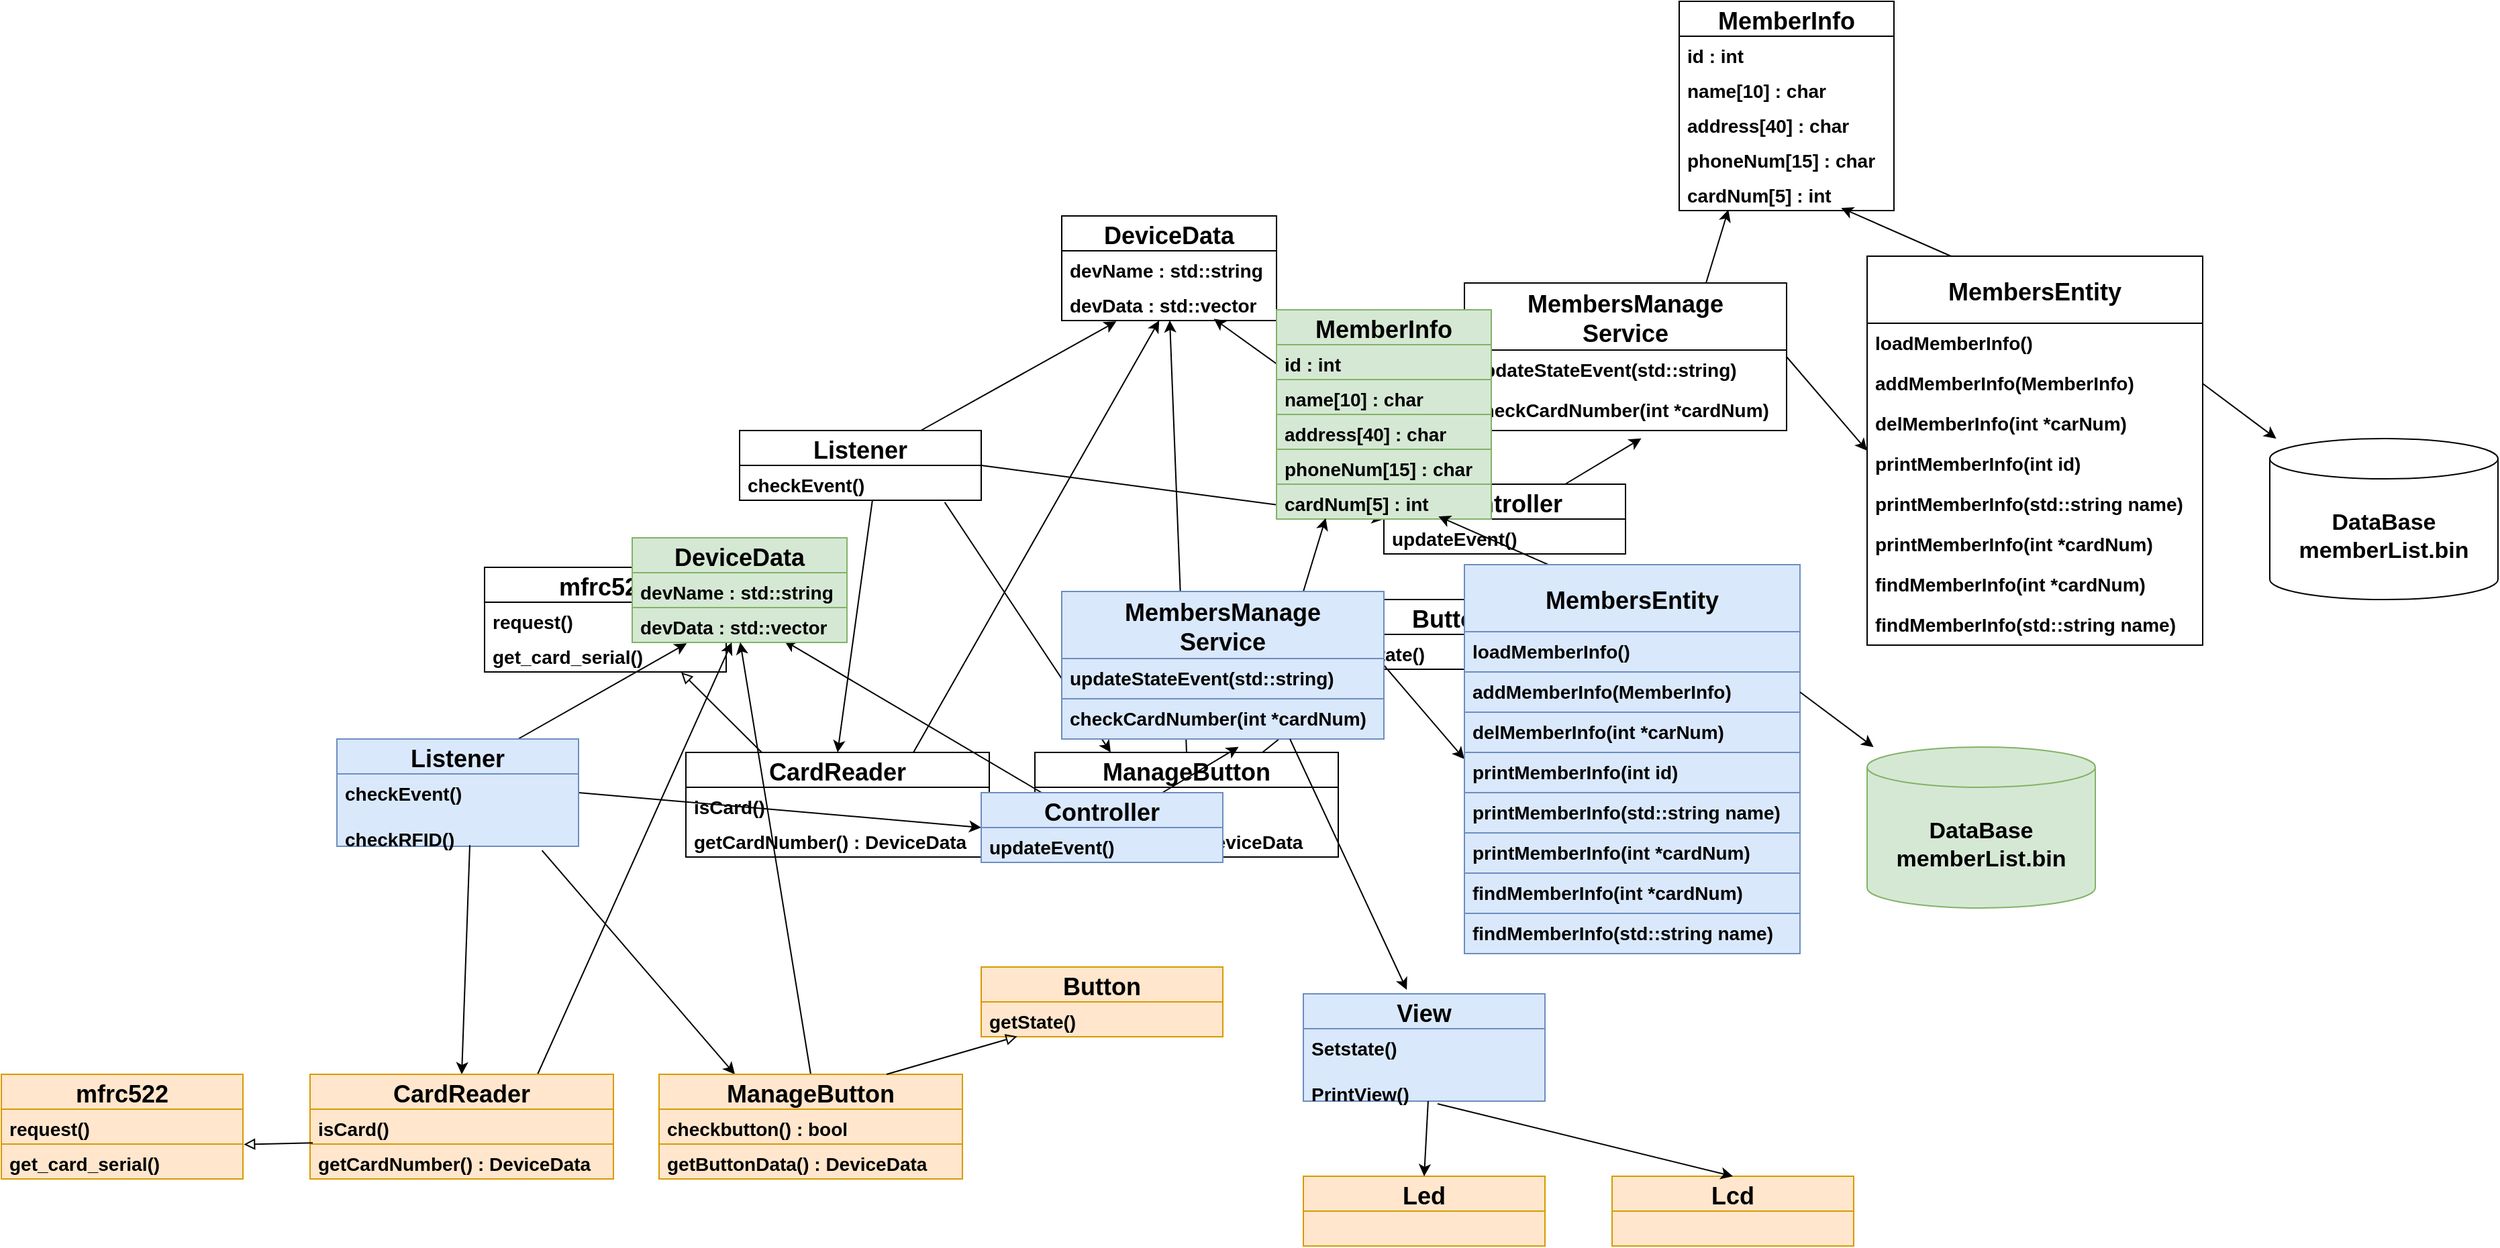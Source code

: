 <mxfile>
    <diagram id="wQLfv-MlCDjhoJDFGAyr" name="페이지-1">
        <mxGraphModel dx="3320" dy="795" grid="1" gridSize="10" guides="1" tooltips="1" connect="1" arrows="1" fold="1" page="1" pageScale="1" pageWidth="827" pageHeight="1169" math="0" shadow="0">
            <root>
                <mxCell id="0"/>
                <mxCell id="1" parent="0"/>
                <mxCell id="85" style="edgeStyle=none;html=1;exitX=1;exitY=0.5;exitDx=0;exitDy=0;entryX=0;entryY=0.5;entryDx=0;entryDy=0;" parent="1" source="87" target="94" edge="1">
                    <mxGeometry relative="1" as="geometry"/>
                </mxCell>
                <mxCell id="86" style="edgeStyle=none;html=1;exitX=0.75;exitY=0;exitDx=0;exitDy=0;entryX=0.254;entryY=1.026;entryDx=0;entryDy=0;entryPerimeter=0;" parent="1" source="87" target="98" edge="1">
                    <mxGeometry relative="1" as="geometry"/>
                </mxCell>
                <mxCell id="87" value="Listener" style="swimlane;fontStyle=1;childLayout=stackLayout;horizontal=1;startSize=26;fillColor=none;horizontalStack=0;resizeParent=1;resizeParentMax=0;resizeLast=0;collapsible=1;marginBottom=0;fontSize=18;" parent="1" vertex="1">
                    <mxGeometry x="40" y="460" width="180" height="52" as="geometry"/>
                </mxCell>
                <mxCell id="88" value="checkEvent()" style="text;strokeColor=none;fillColor=none;align=left;verticalAlign=top;spacingLeft=4;spacingRight=4;overflow=hidden;rotatable=0;points=[[0,0.5],[1,0.5]];portConstraint=eastwest;fontSize=14;fontStyle=1" parent="87" vertex="1">
                    <mxGeometry y="26" width="180" height="26" as="geometry"/>
                </mxCell>
                <mxCell id="89" value="mfrc522" style="swimlane;fontStyle=1;childLayout=stackLayout;horizontal=1;startSize=26;fillColor=none;horizontalStack=0;resizeParent=1;resizeParentMax=0;resizeLast=0;collapsible=1;marginBottom=0;fontSize=18;" parent="1" vertex="1">
                    <mxGeometry x="-150" y="562" width="180" height="78" as="geometry"/>
                </mxCell>
                <mxCell id="90" value="request()" style="text;strokeColor=none;fillColor=none;align=left;verticalAlign=top;spacingLeft=4;spacingRight=4;overflow=hidden;rotatable=0;points=[[0,0.5],[1,0.5]];portConstraint=eastwest;fontSize=14;fontStyle=1" parent="89" vertex="1">
                    <mxGeometry y="26" width="180" height="26" as="geometry"/>
                </mxCell>
                <mxCell id="91" value="get_card_serial()" style="text;strokeColor=none;fillColor=none;align=left;verticalAlign=top;spacingLeft=4;spacingRight=4;overflow=hidden;rotatable=0;points=[[0,0.5],[1,0.5]];portConstraint=eastwest;fontSize=14;fontStyle=1" parent="89" vertex="1">
                    <mxGeometry y="52" width="180" height="26" as="geometry"/>
                </mxCell>
                <mxCell id="92" style="edgeStyle=none;html=1;exitX=0.25;exitY=0;exitDx=0;exitDy=0;entryX=0.708;entryY=0.949;entryDx=0;entryDy=0;entryPerimeter=0;" parent="1" source="94" target="98" edge="1">
                    <mxGeometry relative="1" as="geometry"/>
                </mxCell>
                <mxCell id="93" style="edgeStyle=none;html=1;exitX=0.75;exitY=0;exitDx=0;exitDy=0;entryX=0.549;entryY=1.196;entryDx=0;entryDy=0;entryPerimeter=0;fontSize=17;startArrow=none;startFill=0;endArrow=classic;endFill=1;" parent="1" source="94" target="116" edge="1">
                    <mxGeometry relative="1" as="geometry"/>
                </mxCell>
                <mxCell id="94" value="Controller" style="swimlane;fontStyle=1;childLayout=stackLayout;horizontal=1;startSize=26;fillColor=none;horizontalStack=0;resizeParent=1;resizeParentMax=0;resizeLast=0;collapsible=1;marginBottom=0;fontSize=18;" parent="1" vertex="1">
                    <mxGeometry x="520" y="500" width="180" height="52" as="geometry"/>
                </mxCell>
                <mxCell id="95" value="updateEvent()" style="text;strokeColor=none;fillColor=none;align=left;verticalAlign=top;spacingLeft=4;spacingRight=4;overflow=hidden;rotatable=0;points=[[0,0.5],[1,0.5]];portConstraint=eastwest;fontSize=14;fontStyle=1" parent="94" vertex="1">
                    <mxGeometry y="26" width="180" height="26" as="geometry"/>
                </mxCell>
                <mxCell id="96" value="DeviceData" style="swimlane;fontStyle=1;childLayout=stackLayout;horizontal=1;startSize=26;fillColor=none;horizontalStack=0;resizeParent=1;resizeParentMax=0;resizeLast=0;collapsible=1;marginBottom=0;fontSize=18;" parent="1" vertex="1">
                    <mxGeometry x="280" y="300" width="160" height="78" as="geometry"/>
                </mxCell>
                <mxCell id="97" value="devName : std::string" style="text;strokeColor=none;fillColor=none;align=left;verticalAlign=top;spacingLeft=4;spacingRight=4;overflow=hidden;rotatable=0;points=[[0,0.5],[1,0.5]];portConstraint=eastwest;fontSize=14;fontStyle=1" parent="96" vertex="1">
                    <mxGeometry y="26" width="160" height="26" as="geometry"/>
                </mxCell>
                <mxCell id="98" value="devData : std::vector" style="text;strokeColor=none;fillColor=none;align=left;verticalAlign=top;spacingLeft=4;spacingRight=4;overflow=hidden;rotatable=0;points=[[0,0.5],[1,0.5]];portConstraint=eastwest;fontSize=14;fontStyle=1" parent="96" vertex="1">
                    <mxGeometry y="52" width="160" height="26" as="geometry"/>
                </mxCell>
                <mxCell id="99" style="edgeStyle=none;html=1;exitX=0.25;exitY=0;exitDx=0;exitDy=0;endArrow=block;endFill=0;entryX=0.814;entryY=1.011;entryDx=0;entryDy=0;entryPerimeter=0;" parent="1" source="102" target="91" edge="1">
                    <mxGeometry relative="1" as="geometry"/>
                </mxCell>
                <mxCell id="100" style="edgeStyle=none;html=1;exitX=0.5;exitY=0;exitDx=0;exitDy=0;endArrow=none;endFill=0;startArrow=classic;startFill=1;entryX=0.55;entryY=0.984;entryDx=0;entryDy=0;entryPerimeter=0;" parent="1" source="102" target="88" edge="1">
                    <mxGeometry relative="1" as="geometry">
                        <mxPoint x="324" y="550" as="targetPoint"/>
                    </mxGeometry>
                </mxCell>
                <mxCell id="101" style="edgeStyle=none;html=1;exitX=0.75;exitY=0;exitDx=0;exitDy=0;startArrow=none;startFill=0;endArrow=classic;endFill=1;" parent="1" source="102" target="98" edge="1">
                    <mxGeometry relative="1" as="geometry"/>
                </mxCell>
                <mxCell id="102" value="CardReader" style="swimlane;fontStyle=1;childLayout=stackLayout;horizontal=1;startSize=26;fillColor=none;horizontalStack=0;resizeParent=1;resizeParentMax=0;resizeLast=0;collapsible=1;marginBottom=0;fontSize=18;" parent="1" vertex="1">
                    <mxGeometry y="700" width="226" height="78" as="geometry"/>
                </mxCell>
                <mxCell id="103" value="isCard()" style="text;strokeColor=none;fillColor=none;align=left;verticalAlign=top;spacingLeft=4;spacingRight=4;overflow=hidden;rotatable=0;points=[[0,0.5],[1,0.5]];portConstraint=eastwest;fontSize=14;fontStyle=1" parent="102" vertex="1">
                    <mxGeometry y="26" width="226" height="26" as="geometry"/>
                </mxCell>
                <mxCell id="104" value="getCardNumber() : DeviceData" style="text;strokeColor=none;fillColor=none;align=left;verticalAlign=top;spacingLeft=4;spacingRight=4;overflow=hidden;rotatable=0;points=[[0,0.5],[1,0.5]];portConstraint=eastwest;fontSize=14;fontStyle=1" parent="102" vertex="1">
                    <mxGeometry y="52" width="226" height="26" as="geometry"/>
                </mxCell>
                <mxCell id="105" value="DataBase&lt;br&gt;memberList.bin" style="shape=cylinder3;whiteSpace=wrap;html=1;boundedLbl=1;backgroundOutline=1;size=15;fontSize=17;fontStyle=1" parent="1" vertex="1">
                    <mxGeometry x="1180" y="466" width="170" height="120" as="geometry"/>
                </mxCell>
                <mxCell id="106" value="MemberInfo" style="swimlane;fontStyle=1;childLayout=stackLayout;horizontal=1;startSize=26;fillColor=none;horizontalStack=0;resizeParent=1;resizeParentMax=0;resizeLast=0;collapsible=1;marginBottom=0;fontSize=18;" parent="1" vertex="1">
                    <mxGeometry x="740" y="140" width="160" height="156" as="geometry"/>
                </mxCell>
                <mxCell id="107" value="id : int" style="text;strokeColor=none;fillColor=none;align=left;verticalAlign=top;spacingLeft=4;spacingRight=4;overflow=hidden;rotatable=0;points=[[0,0.5],[1,0.5]];portConstraint=eastwest;fontSize=14;fontStyle=1" parent="106" vertex="1">
                    <mxGeometry y="26" width="160" height="26" as="geometry"/>
                </mxCell>
                <mxCell id="108" value="name[10] : char" style="text;strokeColor=none;fillColor=none;align=left;verticalAlign=top;spacingLeft=4;spacingRight=4;overflow=hidden;rotatable=0;points=[[0,0.5],[1,0.5]];portConstraint=eastwest;fontSize=14;fontStyle=1" parent="106" vertex="1">
                    <mxGeometry y="52" width="160" height="26" as="geometry"/>
                </mxCell>
                <mxCell id="109" value="address[40] : char" style="text;strokeColor=none;fillColor=none;align=left;verticalAlign=top;spacingLeft=4;spacingRight=4;overflow=hidden;rotatable=0;points=[[0,0.5],[1,0.5]];portConstraint=eastwest;fontSize=14;fontStyle=1" parent="106" vertex="1">
                    <mxGeometry y="78" width="160" height="26" as="geometry"/>
                </mxCell>
                <mxCell id="110" value="phoneNum[15] : char" style="text;strokeColor=none;fillColor=none;align=left;verticalAlign=top;spacingLeft=4;spacingRight=4;overflow=hidden;rotatable=0;points=[[0,0.5],[1,0.5]];portConstraint=eastwest;fontSize=14;fontStyle=1" parent="106" vertex="1">
                    <mxGeometry y="104" width="160" height="26" as="geometry"/>
                </mxCell>
                <mxCell id="111" value="cardNum[5] : int" style="text;strokeColor=none;fillColor=none;align=left;verticalAlign=top;spacingLeft=4;spacingRight=4;overflow=hidden;rotatable=0;points=[[0,0.5],[1,0.5]];portConstraint=eastwest;fontSize=14;fontStyle=1" parent="106" vertex="1">
                    <mxGeometry y="130" width="160" height="26" as="geometry"/>
                </mxCell>
                <mxCell id="112" style="edgeStyle=none;html=1;exitX=0.75;exitY=0;exitDx=0;exitDy=0;entryX=0.229;entryY=0.974;entryDx=0;entryDy=0;entryPerimeter=0;fontSize=17;startArrow=none;startFill=0;endArrow=classic;endFill=1;" parent="1" source="114" target="111" edge="1">
                    <mxGeometry relative="1" as="geometry"/>
                </mxCell>
                <mxCell id="113" style="edgeStyle=none;html=1;exitX=1;exitY=0.5;exitDx=0;exitDy=0;entryX=0;entryY=0.5;entryDx=0;entryDy=0;fontSize=17;startArrow=none;startFill=0;endArrow=classic;endFill=1;" parent="1" source="114" target="118" edge="1">
                    <mxGeometry relative="1" as="geometry"/>
                </mxCell>
                <mxCell id="114" value="MembersManage&#10;Service" style="swimlane;fontStyle=1;childLayout=stackLayout;horizontal=1;startSize=50;fillColor=none;horizontalStack=0;resizeParent=1;resizeParentMax=0;resizeLast=0;collapsible=1;marginBottom=0;fontSize=18;" parent="1" vertex="1">
                    <mxGeometry x="580" y="350" width="240" height="110" as="geometry"/>
                </mxCell>
                <mxCell id="115" value="updateStateEvent(std::string)" style="text;strokeColor=none;fillColor=none;align=left;verticalAlign=top;spacingLeft=4;spacingRight=4;overflow=hidden;rotatable=0;points=[[0,0.5],[1,0.5]];portConstraint=eastwest;fontSize=14;fontStyle=1" parent="114" vertex="1">
                    <mxGeometry y="50" width="240" height="30" as="geometry"/>
                </mxCell>
                <mxCell id="116" value="checkCardNumber(int *cardNum)" style="text;strokeColor=none;fillColor=none;align=left;verticalAlign=top;spacingLeft=4;spacingRight=4;overflow=hidden;rotatable=0;points=[[0,0.5],[1,0.5]];portConstraint=eastwest;fontSize=14;fontStyle=1" parent="114" vertex="1">
                    <mxGeometry y="80" width="240" height="30" as="geometry"/>
                </mxCell>
                <mxCell id="117" style="edgeStyle=none;html=1;exitX=0.25;exitY=0;exitDx=0;exitDy=0;entryX=0.754;entryY=0.923;entryDx=0;entryDy=0;entryPerimeter=0;fontSize=17;startArrow=none;startFill=0;endArrow=classic;endFill=1;" parent="1" source="118" target="111" edge="1">
                    <mxGeometry relative="1" as="geometry"/>
                </mxCell>
                <mxCell id="118" value="MembersEntity" style="swimlane;fontStyle=1;childLayout=stackLayout;horizontal=1;startSize=50;fillColor=none;horizontalStack=0;resizeParent=1;resizeParentMax=0;resizeLast=0;collapsible=1;marginBottom=0;fontSize=18;" parent="1" vertex="1">
                    <mxGeometry x="880" y="330" width="250" height="290" as="geometry"/>
                </mxCell>
                <mxCell id="119" value="loadMemberInfo()" style="text;strokeColor=none;fillColor=none;align=left;verticalAlign=top;spacingLeft=4;spacingRight=4;overflow=hidden;rotatable=0;points=[[0,0.5],[1,0.5]];portConstraint=eastwest;fontSize=14;fontStyle=1" parent="118" vertex="1">
                    <mxGeometry y="50" width="250" height="30" as="geometry"/>
                </mxCell>
                <mxCell id="120" value="addMemberInfo(MemberInfo)" style="text;strokeColor=none;fillColor=none;align=left;verticalAlign=top;spacingLeft=4;spacingRight=4;overflow=hidden;rotatable=0;points=[[0,0.5],[1,0.5]];portConstraint=eastwest;fontSize=14;fontStyle=1" parent="118" vertex="1">
                    <mxGeometry y="80" width="250" height="30" as="geometry"/>
                </mxCell>
                <mxCell id="121" value="delMemberInfo(int *carNum)" style="text;strokeColor=none;fillColor=none;align=left;verticalAlign=top;spacingLeft=4;spacingRight=4;overflow=hidden;rotatable=0;points=[[0,0.5],[1,0.5]];portConstraint=eastwest;fontSize=14;fontStyle=1" parent="118" vertex="1">
                    <mxGeometry y="110" width="250" height="30" as="geometry"/>
                </mxCell>
                <mxCell id="122" value="printMemberInfo(int id)" style="text;strokeColor=none;fillColor=none;align=left;verticalAlign=top;spacingLeft=4;spacingRight=4;overflow=hidden;rotatable=0;points=[[0,0.5],[1,0.5]];portConstraint=eastwest;fontSize=14;fontStyle=1" parent="118" vertex="1">
                    <mxGeometry y="140" width="250" height="30" as="geometry"/>
                </mxCell>
                <mxCell id="123" value="printMemberInfo(std::string name)" style="text;strokeColor=none;fillColor=none;align=left;verticalAlign=top;spacingLeft=4;spacingRight=4;overflow=hidden;rotatable=0;points=[[0,0.5],[1,0.5]];portConstraint=eastwest;fontSize=14;fontStyle=1" parent="118" vertex="1">
                    <mxGeometry y="170" width="250" height="30" as="geometry"/>
                </mxCell>
                <mxCell id="124" value="printMemberInfo(int *cardNum)" style="text;strokeColor=none;fillColor=none;align=left;verticalAlign=top;spacingLeft=4;spacingRight=4;overflow=hidden;rotatable=0;points=[[0,0.5],[1,0.5]];portConstraint=eastwest;fontSize=14;fontStyle=1" parent="118" vertex="1">
                    <mxGeometry y="200" width="250" height="30" as="geometry"/>
                </mxCell>
                <mxCell id="125" value="findMemberInfo(int *cardNum)" style="text;strokeColor=none;fillColor=none;align=left;verticalAlign=top;spacingLeft=4;spacingRight=4;overflow=hidden;rotatable=0;points=[[0,0.5],[1,0.5]];portConstraint=eastwest;fontSize=14;fontStyle=1" parent="118" vertex="1">
                    <mxGeometry y="230" width="250" height="30" as="geometry"/>
                </mxCell>
                <mxCell id="126" value="findMemberInfo(std::string name)" style="text;strokeColor=none;fillColor=none;align=left;verticalAlign=top;spacingLeft=4;spacingRight=4;overflow=hidden;rotatable=0;points=[[0,0.5],[1,0.5]];portConstraint=eastwest;fontSize=14;fontStyle=1" parent="118" vertex="1">
                    <mxGeometry y="260" width="250" height="30" as="geometry"/>
                </mxCell>
                <mxCell id="127" style="edgeStyle=none;html=1;fontSize=17;startArrow=none;startFill=0;endArrow=classic;endFill=1;exitX=1;exitY=0.5;exitDx=0;exitDy=0;" parent="1" source="120" target="105" edge="1">
                    <mxGeometry relative="1" as="geometry">
                        <mxPoint x="950" y="470" as="sourcePoint"/>
                    </mxGeometry>
                </mxCell>
                <mxCell id="128" value="Button" style="swimlane;fontStyle=1;childLayout=stackLayout;horizontal=1;startSize=26;fillColor=none;horizontalStack=0;resizeParent=1;resizeParentMax=0;resizeLast=0;collapsible=1;marginBottom=0;fontSize=18;" parent="1" vertex="1">
                    <mxGeometry x="480" y="586" width="180" height="52" as="geometry"/>
                </mxCell>
                <mxCell id="129" value="getState()" style="text;strokeColor=none;fillColor=none;align=left;verticalAlign=top;spacingLeft=4;spacingRight=4;overflow=hidden;rotatable=0;points=[[0,0.5],[1,0.5]];portConstraint=eastwest;fontSize=14;fontStyle=1" parent="128" vertex="1">
                    <mxGeometry y="26" width="180" height="26" as="geometry"/>
                </mxCell>
                <mxCell id="130" style="edgeStyle=none;html=1;exitX=0.849;exitY=1.057;exitDx=0;exitDy=0;entryX=0.25;entryY=0;entryDx=0;entryDy=0;exitPerimeter=0;" parent="1" source="88" target="132" edge="1">
                    <mxGeometry relative="1" as="geometry"/>
                </mxCell>
                <mxCell id="131" style="edgeStyle=none;html=1;exitX=0.5;exitY=0;exitDx=0;exitDy=0;entryX=0.503;entryY=0.996;entryDx=0;entryDy=0;entryPerimeter=0;" parent="1" source="132" target="98" edge="1">
                    <mxGeometry relative="1" as="geometry"/>
                </mxCell>
                <mxCell id="132" value="ManageButton" style="swimlane;fontStyle=1;childLayout=stackLayout;horizontal=1;startSize=26;fillColor=none;horizontalStack=0;resizeParent=1;resizeParentMax=0;resizeLast=0;collapsible=1;marginBottom=0;fontSize=18;" parent="1" vertex="1">
                    <mxGeometry x="260" y="700" width="226" height="78" as="geometry"/>
                </mxCell>
                <mxCell id="133" value="checkbutton() : bool" style="text;strokeColor=none;fillColor=none;align=left;verticalAlign=top;spacingLeft=4;spacingRight=4;overflow=hidden;rotatable=0;points=[[0,0.5],[1,0.5]];portConstraint=eastwest;fontSize=14;fontStyle=1" parent="132" vertex="1">
                    <mxGeometry y="26" width="226" height="26" as="geometry"/>
                </mxCell>
                <mxCell id="134" value="getButtonData() : DeviceData" style="text;strokeColor=none;fillColor=none;align=left;verticalAlign=top;spacingLeft=4;spacingRight=4;overflow=hidden;rotatable=0;points=[[0,0.5],[1,0.5]];portConstraint=eastwest;fontSize=14;fontStyle=1" parent="132" vertex="1">
                    <mxGeometry y="52" width="226" height="26" as="geometry"/>
                </mxCell>
                <mxCell id="135" style="edgeStyle=none;html=1;exitX=0.75;exitY=0;exitDx=0;exitDy=0;endArrow=block;endFill=0;entryX=0.149;entryY=0.989;entryDx=0;entryDy=0;entryPerimeter=0;" parent="1" source="132" target="129" edge="1">
                    <mxGeometry relative="1" as="geometry">
                        <mxPoint x="370.0" y="689.71" as="sourcePoint"/>
                        <mxPoint x="480" y="651" as="targetPoint"/>
                    </mxGeometry>
                </mxCell>
                <mxCell id="136" style="edgeStyle=none;html=1;exitX=1;exitY=0.5;exitDx=0;exitDy=0;entryX=0;entryY=0.5;entryDx=0;entryDy=0;" edge="1" parent="1" source="138" target="145">
                    <mxGeometry relative="1" as="geometry"/>
                </mxCell>
                <mxCell id="137" style="edgeStyle=none;html=1;exitX=0.75;exitY=0;exitDx=0;exitDy=0;entryX=0.254;entryY=1.026;entryDx=0;entryDy=0;entryPerimeter=0;" edge="1" parent="1" source="138" target="149">
                    <mxGeometry relative="1" as="geometry"/>
                </mxCell>
                <mxCell id="138" value="Listener" style="swimlane;fontStyle=1;childLayout=stackLayout;horizontal=1;startSize=26;fillColor=#dae8fc;horizontalStack=0;resizeParent=1;resizeParentMax=0;resizeLast=0;collapsible=1;marginBottom=0;fontSize=18;strokeColor=#6c8ebf;" vertex="1" parent="1">
                    <mxGeometry x="-260" y="690" width="180" height="80" as="geometry"/>
                </mxCell>
                <mxCell id="139" value="checkEvent()&#10;&#10;checkRFID()" style="text;strokeColor=#6c8ebf;fillColor=#dae8fc;align=left;verticalAlign=top;spacingLeft=4;spacingRight=4;overflow=hidden;rotatable=0;points=[[0,0.5],[1,0.5]];portConstraint=eastwest;fontSize=14;fontStyle=1" vertex="1" parent="138">
                    <mxGeometry y="26" width="180" height="54" as="geometry"/>
                </mxCell>
                <mxCell id="140" value="mfrc522" style="swimlane;fontStyle=1;childLayout=stackLayout;horizontal=1;startSize=26;fillColor=#ffe6cc;horizontalStack=0;resizeParent=1;resizeParentMax=0;resizeLast=0;collapsible=1;marginBottom=0;fontSize=18;strokeColor=#d79b00;" vertex="1" parent="1">
                    <mxGeometry x="-510" y="940" width="180" height="78" as="geometry"/>
                </mxCell>
                <mxCell id="141" value="request()" style="text;strokeColor=#d79b00;fillColor=#ffe6cc;align=left;verticalAlign=top;spacingLeft=4;spacingRight=4;overflow=hidden;rotatable=0;points=[[0,0.5],[1,0.5]];portConstraint=eastwest;fontSize=14;fontStyle=1" vertex="1" parent="140">
                    <mxGeometry y="26" width="180" height="26" as="geometry"/>
                </mxCell>
                <mxCell id="142" value="get_card_serial()" style="text;strokeColor=#d79b00;fillColor=#ffe6cc;align=left;verticalAlign=top;spacingLeft=4;spacingRight=4;overflow=hidden;rotatable=0;points=[[0,0.5],[1,0.5]];portConstraint=eastwest;fontSize=14;fontStyle=1" vertex="1" parent="140">
                    <mxGeometry y="52" width="180" height="26" as="geometry"/>
                </mxCell>
                <mxCell id="143" style="edgeStyle=none;html=1;exitX=0.25;exitY=0;exitDx=0;exitDy=0;entryX=0.708;entryY=0.949;entryDx=0;entryDy=0;entryPerimeter=0;" edge="1" parent="1" source="145" target="149">
                    <mxGeometry relative="1" as="geometry"/>
                </mxCell>
                <mxCell id="144" style="edgeStyle=none;html=1;exitX=0.75;exitY=0;exitDx=0;exitDy=0;entryX=0.549;entryY=1.196;entryDx=0;entryDy=0;entryPerimeter=0;fontSize=17;startArrow=none;startFill=0;endArrow=classic;endFill=1;" edge="1" parent="1" source="145" target="166">
                    <mxGeometry relative="1" as="geometry"/>
                </mxCell>
                <mxCell id="145" value="Controller" style="swimlane;fontStyle=1;childLayout=stackLayout;horizontal=1;startSize=26;fillColor=#dae8fc;horizontalStack=0;resizeParent=1;resizeParentMax=0;resizeLast=0;collapsible=1;marginBottom=0;fontSize=18;strokeColor=#6c8ebf;" vertex="1" parent="1">
                    <mxGeometry x="220" y="730" width="180" height="52" as="geometry"/>
                </mxCell>
                <mxCell id="146" value="updateEvent()" style="text;strokeColor=#6c8ebf;fillColor=#dae8fc;align=left;verticalAlign=top;spacingLeft=4;spacingRight=4;overflow=hidden;rotatable=0;points=[[0,0.5],[1,0.5]];portConstraint=eastwest;fontSize=14;fontStyle=1" vertex="1" parent="145">
                    <mxGeometry y="26" width="180" height="26" as="geometry"/>
                </mxCell>
                <mxCell id="147" value="DeviceData" style="swimlane;fontStyle=1;childLayout=stackLayout;horizontal=1;startSize=26;fillColor=#d5e8d4;horizontalStack=0;resizeParent=1;resizeParentMax=0;resizeLast=0;collapsible=1;marginBottom=0;fontSize=18;strokeColor=#82b366;" vertex="1" parent="1">
                    <mxGeometry x="-40" y="540" width="160" height="78" as="geometry"/>
                </mxCell>
                <mxCell id="148" value="devName : std::string" style="text;strokeColor=#82b366;fillColor=#d5e8d4;align=left;verticalAlign=top;spacingLeft=4;spacingRight=4;overflow=hidden;rotatable=0;points=[[0,0.5],[1,0.5]];portConstraint=eastwest;fontSize=14;fontStyle=1" vertex="1" parent="147">
                    <mxGeometry y="26" width="160" height="26" as="geometry"/>
                </mxCell>
                <mxCell id="149" value="devData : std::vector" style="text;strokeColor=#82b366;fillColor=#d5e8d4;align=left;verticalAlign=top;spacingLeft=4;spacingRight=4;overflow=hidden;rotatable=0;points=[[0,0.5],[1,0.5]];portConstraint=eastwest;fontSize=14;fontStyle=1" vertex="1" parent="147">
                    <mxGeometry y="52" width="160" height="26" as="geometry"/>
                </mxCell>
                <mxCell id="150" style="edgeStyle=none;html=1;exitX=0.5;exitY=0;exitDx=0;exitDy=0;endArrow=none;endFill=0;startArrow=classic;startFill=1;entryX=0.55;entryY=0.984;entryDx=0;entryDy=0;entryPerimeter=0;" edge="1" parent="1" source="152" target="139">
                    <mxGeometry relative="1" as="geometry">
                        <mxPoint x="24" y="780" as="targetPoint"/>
                    </mxGeometry>
                </mxCell>
                <mxCell id="151" style="edgeStyle=none;html=1;exitX=0.75;exitY=0;exitDx=0;exitDy=0;startArrow=none;startFill=0;endArrow=classic;endFill=1;" edge="1" parent="1" source="152" target="149">
                    <mxGeometry relative="1" as="geometry"/>
                </mxCell>
                <mxCell id="152" value="CardReader" style="swimlane;fontStyle=1;childLayout=stackLayout;horizontal=1;startSize=26;fillColor=#ffe6cc;horizontalStack=0;resizeParent=1;resizeParentMax=0;resizeLast=0;collapsible=1;marginBottom=0;fontSize=18;strokeColor=#d79b00;" vertex="1" parent="1">
                    <mxGeometry x="-280" y="940" width="226" height="78" as="geometry"/>
                </mxCell>
                <mxCell id="153" value="isCard()" style="text;strokeColor=#d79b00;fillColor=#ffe6cc;align=left;verticalAlign=top;spacingLeft=4;spacingRight=4;overflow=hidden;rotatable=0;points=[[0,0.5],[1,0.5]];portConstraint=eastwest;fontSize=14;fontStyle=1" vertex="1" parent="152">
                    <mxGeometry y="26" width="226" height="26" as="geometry"/>
                </mxCell>
                <mxCell id="154" value="getCardNumber() : DeviceData" style="text;strokeColor=#d79b00;fillColor=#ffe6cc;align=left;verticalAlign=top;spacingLeft=4;spacingRight=4;overflow=hidden;rotatable=0;points=[[0,0.5],[1,0.5]];portConstraint=eastwest;fontSize=14;fontStyle=1" vertex="1" parent="152">
                    <mxGeometry y="52" width="226" height="26" as="geometry"/>
                </mxCell>
                <mxCell id="155" value="DataBase&lt;br&gt;memberList.bin" style="shape=cylinder3;whiteSpace=wrap;html=1;boundedLbl=1;backgroundOutline=1;size=15;fontSize=17;fontStyle=1;fillColor=#d5e8d4;strokeColor=#82b366;" vertex="1" parent="1">
                    <mxGeometry x="880" y="696" width="170" height="120" as="geometry"/>
                </mxCell>
                <mxCell id="156" value="MemberInfo" style="swimlane;fontStyle=1;childLayout=stackLayout;horizontal=1;startSize=26;fillColor=#d5e8d4;horizontalStack=0;resizeParent=1;resizeParentMax=0;resizeLast=0;collapsible=1;marginBottom=0;fontSize=18;strokeColor=#82b366;" vertex="1" parent="1">
                    <mxGeometry x="440" y="370" width="160" height="156" as="geometry"/>
                </mxCell>
                <mxCell id="157" value="id : int" style="text;strokeColor=#82b366;fillColor=#d5e8d4;align=left;verticalAlign=top;spacingLeft=4;spacingRight=4;overflow=hidden;rotatable=0;points=[[0,0.5],[1,0.5]];portConstraint=eastwest;fontSize=14;fontStyle=1" vertex="1" parent="156">
                    <mxGeometry y="26" width="160" height="26" as="geometry"/>
                </mxCell>
                <mxCell id="158" value="name[10] : char" style="text;strokeColor=#82b366;fillColor=#d5e8d4;align=left;verticalAlign=top;spacingLeft=4;spacingRight=4;overflow=hidden;rotatable=0;points=[[0,0.5],[1,0.5]];portConstraint=eastwest;fontSize=14;fontStyle=1" vertex="1" parent="156">
                    <mxGeometry y="52" width="160" height="26" as="geometry"/>
                </mxCell>
                <mxCell id="159" value="address[40] : char" style="text;strokeColor=#82b366;fillColor=#d5e8d4;align=left;verticalAlign=top;spacingLeft=4;spacingRight=4;overflow=hidden;rotatable=0;points=[[0,0.5],[1,0.5]];portConstraint=eastwest;fontSize=14;fontStyle=1" vertex="1" parent="156">
                    <mxGeometry y="78" width="160" height="26" as="geometry"/>
                </mxCell>
                <mxCell id="160" value="phoneNum[15] : char" style="text;strokeColor=#82b366;fillColor=#d5e8d4;align=left;verticalAlign=top;spacingLeft=4;spacingRight=4;overflow=hidden;rotatable=0;points=[[0,0.5],[1,0.5]];portConstraint=eastwest;fontSize=14;fontStyle=1" vertex="1" parent="156">
                    <mxGeometry y="104" width="160" height="26" as="geometry"/>
                </mxCell>
                <mxCell id="161" value="cardNum[5] : int" style="text;strokeColor=#82b366;fillColor=#d5e8d4;align=left;verticalAlign=top;spacingLeft=4;spacingRight=4;overflow=hidden;rotatable=0;points=[[0,0.5],[1,0.5]];portConstraint=eastwest;fontSize=14;fontStyle=1" vertex="1" parent="156">
                    <mxGeometry y="130" width="160" height="26" as="geometry"/>
                </mxCell>
                <mxCell id="162" style="edgeStyle=none;html=1;exitX=0.75;exitY=0;exitDx=0;exitDy=0;entryX=0.229;entryY=0.974;entryDx=0;entryDy=0;entryPerimeter=0;fontSize=17;startArrow=none;startFill=0;endArrow=classic;endFill=1;" edge="1" parent="1" source="164" target="161">
                    <mxGeometry relative="1" as="geometry"/>
                </mxCell>
                <mxCell id="163" style="edgeStyle=none;html=1;exitX=1;exitY=0.5;exitDx=0;exitDy=0;entryX=0;entryY=0.5;entryDx=0;entryDy=0;fontSize=17;startArrow=none;startFill=0;endArrow=classic;endFill=1;" edge="1" parent="1" source="164" target="168">
                    <mxGeometry relative="1" as="geometry"/>
                </mxCell>
                <mxCell id="164" value="MembersManage&#10;Service" style="swimlane;fontStyle=1;childLayout=stackLayout;horizontal=1;startSize=50;fillColor=#dae8fc;horizontalStack=0;resizeParent=1;resizeParentMax=0;resizeLast=0;collapsible=1;marginBottom=0;fontSize=18;strokeColor=#6c8ebf;" vertex="1" parent="1">
                    <mxGeometry x="280" y="580" width="240" height="110" as="geometry"/>
                </mxCell>
                <mxCell id="165" value="updateStateEvent(std::string)" style="text;strokeColor=#6c8ebf;fillColor=#dae8fc;align=left;verticalAlign=top;spacingLeft=4;spacingRight=4;overflow=hidden;rotatable=0;points=[[0,0.5],[1,0.5]];portConstraint=eastwest;fontSize=14;fontStyle=1" vertex="1" parent="164">
                    <mxGeometry y="50" width="240" height="30" as="geometry"/>
                </mxCell>
                <mxCell id="166" value="checkCardNumber(int *cardNum)" style="text;strokeColor=#6c8ebf;fillColor=#dae8fc;align=left;verticalAlign=top;spacingLeft=4;spacingRight=4;overflow=hidden;rotatable=0;points=[[0,0.5],[1,0.5]];portConstraint=eastwest;fontSize=14;fontStyle=1" vertex="1" parent="164">
                    <mxGeometry y="80" width="240" height="30" as="geometry"/>
                </mxCell>
                <mxCell id="167" style="edgeStyle=none;html=1;exitX=0.25;exitY=0;exitDx=0;exitDy=0;entryX=0.754;entryY=0.923;entryDx=0;entryDy=0;entryPerimeter=0;fontSize=17;startArrow=none;startFill=0;endArrow=classic;endFill=1;" edge="1" parent="1" source="168" target="161">
                    <mxGeometry relative="1" as="geometry"/>
                </mxCell>
                <mxCell id="168" value="MembersEntity" style="swimlane;fontStyle=1;childLayout=stackLayout;horizontal=1;startSize=50;fillColor=#dae8fc;horizontalStack=0;resizeParent=1;resizeParentMax=0;resizeLast=0;collapsible=1;marginBottom=0;fontSize=18;strokeColor=#6c8ebf;" vertex="1" parent="1">
                    <mxGeometry x="580" y="560" width="250" height="290" as="geometry"/>
                </mxCell>
                <mxCell id="169" value="loadMemberInfo()" style="text;strokeColor=#6c8ebf;fillColor=#dae8fc;align=left;verticalAlign=top;spacingLeft=4;spacingRight=4;overflow=hidden;rotatable=0;points=[[0,0.5],[1,0.5]];portConstraint=eastwest;fontSize=14;fontStyle=1" vertex="1" parent="168">
                    <mxGeometry y="50" width="250" height="30" as="geometry"/>
                </mxCell>
                <mxCell id="170" value="addMemberInfo(MemberInfo)" style="text;strokeColor=#6c8ebf;fillColor=#dae8fc;align=left;verticalAlign=top;spacingLeft=4;spacingRight=4;overflow=hidden;rotatable=0;points=[[0,0.5],[1,0.5]];portConstraint=eastwest;fontSize=14;fontStyle=1" vertex="1" parent="168">
                    <mxGeometry y="80" width="250" height="30" as="geometry"/>
                </mxCell>
                <mxCell id="171" value="delMemberInfo(int *carNum)" style="text;strokeColor=#6c8ebf;fillColor=#dae8fc;align=left;verticalAlign=top;spacingLeft=4;spacingRight=4;overflow=hidden;rotatable=0;points=[[0,0.5],[1,0.5]];portConstraint=eastwest;fontSize=14;fontStyle=1" vertex="1" parent="168">
                    <mxGeometry y="110" width="250" height="30" as="geometry"/>
                </mxCell>
                <mxCell id="172" value="printMemberInfo(int id)" style="text;strokeColor=#6c8ebf;fillColor=#dae8fc;align=left;verticalAlign=top;spacingLeft=4;spacingRight=4;overflow=hidden;rotatable=0;points=[[0,0.5],[1,0.5]];portConstraint=eastwest;fontSize=14;fontStyle=1" vertex="1" parent="168">
                    <mxGeometry y="140" width="250" height="30" as="geometry"/>
                </mxCell>
                <mxCell id="173" value="printMemberInfo(std::string name)" style="text;strokeColor=#6c8ebf;fillColor=#dae8fc;align=left;verticalAlign=top;spacingLeft=4;spacingRight=4;overflow=hidden;rotatable=0;points=[[0,0.5],[1,0.5]];portConstraint=eastwest;fontSize=14;fontStyle=1" vertex="1" parent="168">
                    <mxGeometry y="170" width="250" height="30" as="geometry"/>
                </mxCell>
                <mxCell id="174" value="printMemberInfo(int *cardNum)" style="text;strokeColor=#6c8ebf;fillColor=#dae8fc;align=left;verticalAlign=top;spacingLeft=4;spacingRight=4;overflow=hidden;rotatable=0;points=[[0,0.5],[1,0.5]];portConstraint=eastwest;fontSize=14;fontStyle=1" vertex="1" parent="168">
                    <mxGeometry y="200" width="250" height="30" as="geometry"/>
                </mxCell>
                <mxCell id="175" value="findMemberInfo(int *cardNum)" style="text;strokeColor=#6c8ebf;fillColor=#dae8fc;align=left;verticalAlign=top;spacingLeft=4;spacingRight=4;overflow=hidden;rotatable=0;points=[[0,0.5],[1,0.5]];portConstraint=eastwest;fontSize=14;fontStyle=1" vertex="1" parent="168">
                    <mxGeometry y="230" width="250" height="30" as="geometry"/>
                </mxCell>
                <mxCell id="176" value="findMemberInfo(std::string name)" style="text;strokeColor=#6c8ebf;fillColor=#dae8fc;align=left;verticalAlign=top;spacingLeft=4;spacingRight=4;overflow=hidden;rotatable=0;points=[[0,0.5],[1,0.5]];portConstraint=eastwest;fontSize=14;fontStyle=1" vertex="1" parent="168">
                    <mxGeometry y="260" width="250" height="30" as="geometry"/>
                </mxCell>
                <mxCell id="177" style="edgeStyle=none;html=1;fontSize=17;startArrow=none;startFill=0;endArrow=classic;endFill=1;exitX=1;exitY=0.5;exitDx=0;exitDy=0;" edge="1" parent="1" source="170" target="155">
                    <mxGeometry relative="1" as="geometry">
                        <mxPoint x="650" y="700" as="sourcePoint"/>
                    </mxGeometry>
                </mxCell>
                <mxCell id="178" value="Button" style="swimlane;fontStyle=1;childLayout=stackLayout;horizontal=1;startSize=26;fillColor=#ffe6cc;horizontalStack=0;resizeParent=1;resizeParentMax=0;resizeLast=0;collapsible=1;marginBottom=0;fontSize=18;strokeColor=#d79b00;" vertex="1" parent="1">
                    <mxGeometry x="220" y="860" width="180" height="52" as="geometry"/>
                </mxCell>
                <mxCell id="179" value="getState()" style="text;strokeColor=#d79b00;fillColor=#ffe6cc;align=left;verticalAlign=top;spacingLeft=4;spacingRight=4;overflow=hidden;rotatable=0;points=[[0,0.5],[1,0.5]];portConstraint=eastwest;fontSize=14;fontStyle=1" vertex="1" parent="178">
                    <mxGeometry y="26" width="180" height="26" as="geometry"/>
                </mxCell>
                <mxCell id="180" style="edgeStyle=none;html=1;exitX=0.849;exitY=1.057;exitDx=0;exitDy=0;entryX=0.25;entryY=0;entryDx=0;entryDy=0;exitPerimeter=0;" edge="1" parent="1" source="139" target="182">
                    <mxGeometry relative="1" as="geometry"/>
                </mxCell>
                <mxCell id="181" style="edgeStyle=none;html=1;exitX=0.5;exitY=0;exitDx=0;exitDy=0;entryX=0.503;entryY=0.996;entryDx=0;entryDy=0;entryPerimeter=0;" edge="1" parent="1" source="182" target="149">
                    <mxGeometry relative="1" as="geometry"/>
                </mxCell>
                <mxCell id="182" value="ManageButton" style="swimlane;fontStyle=1;childLayout=stackLayout;horizontal=1;startSize=26;fillColor=#ffe6cc;horizontalStack=0;resizeParent=1;resizeParentMax=0;resizeLast=0;collapsible=1;marginBottom=0;fontSize=18;strokeColor=#d79b00;" vertex="1" parent="1">
                    <mxGeometry x="-20" y="940" width="226" height="78" as="geometry"/>
                </mxCell>
                <mxCell id="183" value="checkbutton() : bool" style="text;strokeColor=#d79b00;fillColor=#ffe6cc;align=left;verticalAlign=top;spacingLeft=4;spacingRight=4;overflow=hidden;rotatable=0;points=[[0,0.5],[1,0.5]];portConstraint=eastwest;fontSize=14;fontStyle=1" vertex="1" parent="182">
                    <mxGeometry y="26" width="226" height="26" as="geometry"/>
                </mxCell>
                <mxCell id="184" value="getButtonData() : DeviceData" style="text;strokeColor=#d79b00;fillColor=#ffe6cc;align=left;verticalAlign=top;spacingLeft=4;spacingRight=4;overflow=hidden;rotatable=0;points=[[0,0.5],[1,0.5]];portConstraint=eastwest;fontSize=14;fontStyle=1" vertex="1" parent="182">
                    <mxGeometry y="52" width="226" height="26" as="geometry"/>
                </mxCell>
                <mxCell id="185" style="edgeStyle=none;html=1;exitX=0.75;exitY=0;exitDx=0;exitDy=0;endArrow=block;endFill=0;entryX=0.149;entryY=0.989;entryDx=0;entryDy=0;entryPerimeter=0;" edge="1" parent="1" source="182" target="179">
                    <mxGeometry relative="1" as="geometry">
                        <mxPoint x="70.0" y="799.71" as="sourcePoint"/>
                        <mxPoint x="180" y="761" as="targetPoint"/>
                    </mxGeometry>
                </mxCell>
                <mxCell id="186" style="edgeStyle=none;html=1;exitX=0.009;exitY=-0.033;exitDx=0;exitDy=0;endArrow=block;endFill=0;entryX=1.003;entryY=1.011;entryDx=0;entryDy=0;entryPerimeter=0;exitPerimeter=0;" edge="1" parent="1" source="154" target="141">
                    <mxGeometry relative="1" as="geometry">
                        <mxPoint x="-223.5" y="940.0" as="sourcePoint"/>
                        <mxPoint x="-363.48" y="1018.286" as="targetPoint"/>
                    </mxGeometry>
                </mxCell>
                <mxCell id="187" value="View" style="swimlane;fontStyle=1;childLayout=stackLayout;horizontal=1;startSize=26;fillColor=#dae8fc;horizontalStack=0;resizeParent=1;resizeParentMax=0;resizeLast=0;collapsible=1;marginBottom=0;fontSize=18;strokeColor=#6c8ebf;" vertex="1" parent="1">
                    <mxGeometry x="460" y="880" width="180" height="80" as="geometry"/>
                </mxCell>
                <mxCell id="188" value="Setstate()&#10;&#10;PrintView()" style="text;strokeColor=#6c8ebf;fillColor=#dae8fc;align=left;verticalAlign=top;spacingLeft=4;spacingRight=4;overflow=hidden;rotatable=0;points=[[0,0.5],[1,0.5]];portConstraint=eastwest;fontSize=14;fontStyle=1" vertex="1" parent="187">
                    <mxGeometry y="26" width="180" height="54" as="geometry"/>
                </mxCell>
                <mxCell id="189" style="edgeStyle=none;html=1;exitX=1;exitY=0.5;exitDx=0;exitDy=0;entryX=0.428;entryY=-0.037;entryDx=0;entryDy=0;fontSize=17;startArrow=none;startFill=0;endArrow=classic;endFill=1;entryPerimeter=0;" edge="1" parent="1" target="187">
                    <mxGeometry relative="1" as="geometry">
                        <mxPoint x="450" y="690" as="sourcePoint"/>
                        <mxPoint x="510.0" y="760" as="targetPoint"/>
                    </mxGeometry>
                </mxCell>
                <mxCell id="190" value="Led" style="swimlane;fontStyle=1;childLayout=stackLayout;horizontal=1;startSize=26;fillColor=#ffe6cc;horizontalStack=0;resizeParent=1;resizeParentMax=0;resizeLast=0;collapsible=1;marginBottom=0;fontSize=18;strokeColor=#d79b00;" vertex="1" parent="1">
                    <mxGeometry x="460" y="1016" width="180" height="52" as="geometry"/>
                </mxCell>
                <mxCell id="191" value="" style="text;strokeColor=#d79b00;fillColor=#ffe6cc;align=left;verticalAlign=top;spacingLeft=4;spacingRight=4;overflow=hidden;rotatable=0;points=[[0,0.5],[1,0.5]];portConstraint=eastwest;fontSize=14;fontStyle=1" vertex="1" parent="190">
                    <mxGeometry y="26" width="180" height="26" as="geometry"/>
                </mxCell>
                <mxCell id="192" value="Lcd" style="swimlane;fontStyle=1;childLayout=stackLayout;horizontal=1;startSize=26;fillColor=#ffe6cc;horizontalStack=0;resizeParent=1;resizeParentMax=0;resizeLast=0;collapsible=1;marginBottom=0;fontSize=18;strokeColor=#d79b00;" vertex="1" parent="1">
                    <mxGeometry x="690" y="1016" width="180" height="52" as="geometry"/>
                </mxCell>
                <mxCell id="193" value="" style="text;strokeColor=#d79b00;fillColor=#ffe6cc;align=left;verticalAlign=top;spacingLeft=4;spacingRight=4;overflow=hidden;rotatable=0;points=[[0,0.5],[1,0.5]];portConstraint=eastwest;fontSize=14;fontStyle=1" vertex="1" parent="192">
                    <mxGeometry y="26" width="180" height="26" as="geometry"/>
                </mxCell>
                <mxCell id="194" style="edgeStyle=none;html=1;exitX=1;exitY=0.5;exitDx=0;exitDy=0;entryX=0.5;entryY=0;entryDx=0;entryDy=0;fontSize=17;startArrow=none;startFill=0;endArrow=classic;endFill=1;" edge="1" parent="1" target="190">
                    <mxGeometry relative="1" as="geometry">
                        <mxPoint x="552.96" y="960" as="sourcePoint"/>
                        <mxPoint x="640" y="1217.04" as="targetPoint"/>
                    </mxGeometry>
                </mxCell>
                <mxCell id="195" style="edgeStyle=none;html=1;exitX=1;exitY=0.5;exitDx=0;exitDy=0;entryX=0.5;entryY=0;entryDx=0;entryDy=0;fontSize=17;startArrow=none;startFill=0;endArrow=classic;endFill=1;" edge="1" parent="1" target="192">
                    <mxGeometry relative="1" as="geometry">
                        <mxPoint x="560" y="962" as="sourcePoint"/>
                        <mxPoint x="647.04" y="1219.04" as="targetPoint"/>
                    </mxGeometry>
                </mxCell>
            </root>
        </mxGraphModel>
    </diagram>
</mxfile>